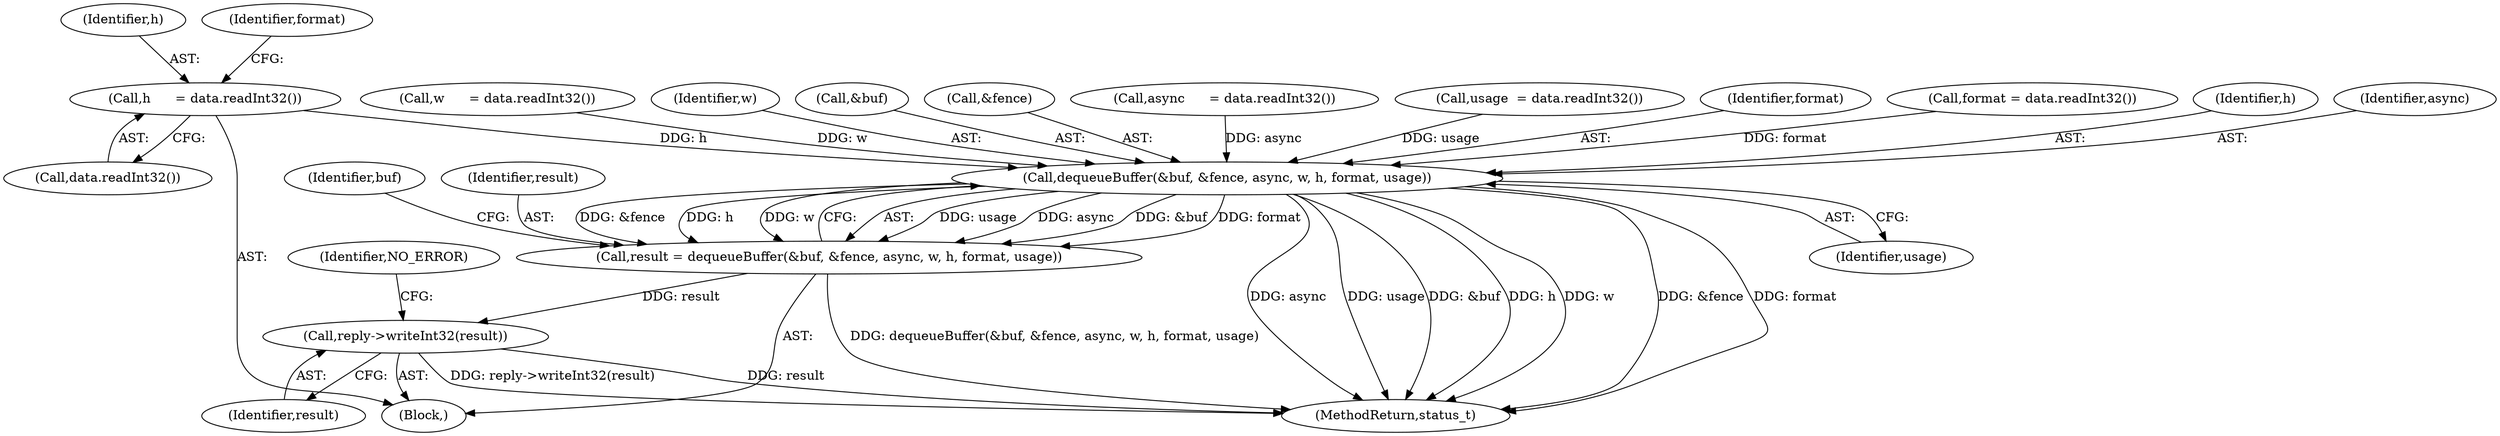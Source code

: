 digraph "0_Android_d06421fd37fbb7fd07002e6738fac3a223cb1a62@API" {
"1000179" [label="(Call,h      = data.readInt32())"];
"1000198" [label="(Call,dequeueBuffer(&buf, &fence, async, w, h, format, usage))"];
"1000196" [label="(Call,result = dequeueBuffer(&buf, &fence, async, w, h, format, usage))"];
"1000222" [label="(Call,reply->writeInt32(result))"];
"1000205" [label="(Identifier,h)"];
"1000198" [label="(Call,dequeueBuffer(&buf, &fence, async, w, h, format, usage))"];
"1000203" [label="(Identifier,async)"];
"1000209" [label="(Identifier,buf)"];
"1000175" [label="(Call,w      = data.readInt32())"];
"1000181" [label="(Call,data.readInt32())"];
"1000204" [label="(Identifier,w)"];
"1000196" [label="(Call,result = dequeueBuffer(&buf, &fence, async, w, h, format, usage))"];
"1000199" [label="(Call,&buf)"];
"1000201" [label="(Call,&fence)"];
"1000171" [label="(Call,async      = data.readInt32())"];
"1000180" [label="(Identifier,h)"];
"1000165" [label="(Block,)"];
"1000197" [label="(Identifier,result)"];
"1000225" [label="(Identifier,NO_ERROR)"];
"1000378" [label="(MethodReturn,status_t)"];
"1000222" [label="(Call,reply->writeInt32(result))"];
"1000184" [label="(Identifier,format)"];
"1000187" [label="(Call,usage  = data.readInt32())"];
"1000179" [label="(Call,h      = data.readInt32())"];
"1000206" [label="(Identifier,format)"];
"1000207" [label="(Identifier,usage)"];
"1000223" [label="(Identifier,result)"];
"1000183" [label="(Call,format = data.readInt32())"];
"1000179" -> "1000165"  [label="AST: "];
"1000179" -> "1000181"  [label="CFG: "];
"1000180" -> "1000179"  [label="AST: "];
"1000181" -> "1000179"  [label="AST: "];
"1000184" -> "1000179"  [label="CFG: "];
"1000179" -> "1000198"  [label="DDG: h"];
"1000198" -> "1000196"  [label="AST: "];
"1000198" -> "1000207"  [label="CFG: "];
"1000199" -> "1000198"  [label="AST: "];
"1000201" -> "1000198"  [label="AST: "];
"1000203" -> "1000198"  [label="AST: "];
"1000204" -> "1000198"  [label="AST: "];
"1000205" -> "1000198"  [label="AST: "];
"1000206" -> "1000198"  [label="AST: "];
"1000207" -> "1000198"  [label="AST: "];
"1000196" -> "1000198"  [label="CFG: "];
"1000198" -> "1000378"  [label="DDG: &fence"];
"1000198" -> "1000378"  [label="DDG: format"];
"1000198" -> "1000378"  [label="DDG: async"];
"1000198" -> "1000378"  [label="DDG: usage"];
"1000198" -> "1000378"  [label="DDG: &buf"];
"1000198" -> "1000378"  [label="DDG: h"];
"1000198" -> "1000378"  [label="DDG: w"];
"1000198" -> "1000196"  [label="DDG: usage"];
"1000198" -> "1000196"  [label="DDG: async"];
"1000198" -> "1000196"  [label="DDG: &buf"];
"1000198" -> "1000196"  [label="DDG: format"];
"1000198" -> "1000196"  [label="DDG: &fence"];
"1000198" -> "1000196"  [label="DDG: h"];
"1000198" -> "1000196"  [label="DDG: w"];
"1000171" -> "1000198"  [label="DDG: async"];
"1000175" -> "1000198"  [label="DDG: w"];
"1000183" -> "1000198"  [label="DDG: format"];
"1000187" -> "1000198"  [label="DDG: usage"];
"1000196" -> "1000165"  [label="AST: "];
"1000197" -> "1000196"  [label="AST: "];
"1000209" -> "1000196"  [label="CFG: "];
"1000196" -> "1000378"  [label="DDG: dequeueBuffer(&buf, &fence, async, w, h, format, usage)"];
"1000196" -> "1000222"  [label="DDG: result"];
"1000222" -> "1000165"  [label="AST: "];
"1000222" -> "1000223"  [label="CFG: "];
"1000223" -> "1000222"  [label="AST: "];
"1000225" -> "1000222"  [label="CFG: "];
"1000222" -> "1000378"  [label="DDG: result"];
"1000222" -> "1000378"  [label="DDG: reply->writeInt32(result)"];
}
